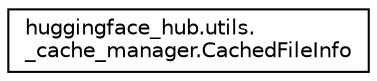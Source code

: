 digraph "Graphical Class Hierarchy"
{
 // LATEX_PDF_SIZE
  edge [fontname="Helvetica",fontsize="10",labelfontname="Helvetica",labelfontsize="10"];
  node [fontname="Helvetica",fontsize="10",shape=record];
  rankdir="LR";
  Node0 [label="huggingface_hub.utils.\l_cache_manager.CachedFileInfo",height=0.2,width=0.4,color="black", fillcolor="white", style="filled",URL="$classhuggingface__hub_1_1utils_1_1__cache__manager_1_1CachedFileInfo.html",tooltip=" "];
}

